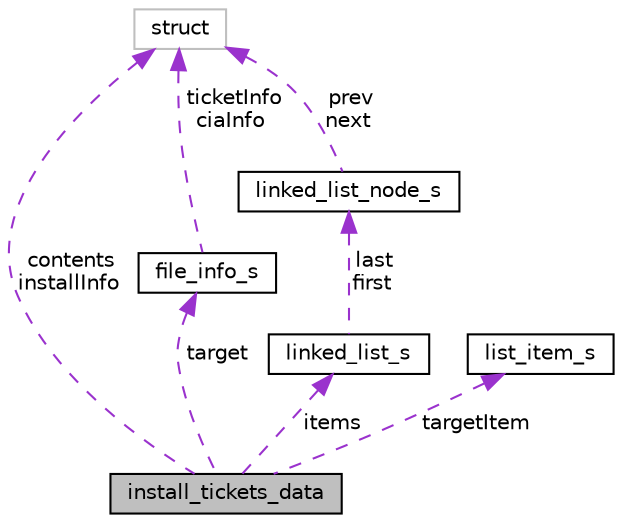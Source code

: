 digraph "install_tickets_data"
{
  edge [fontname="Helvetica",fontsize="10",labelfontname="Helvetica",labelfontsize="10"];
  node [fontname="Helvetica",fontsize="10",shape=record];
  Node1 [label="install_tickets_data",height=0.2,width=0.4,color="black", fillcolor="grey75", style="filled" fontcolor="black"];
  Node2 -> Node1 [dir="back",color="darkorchid3",fontsize="10",style="dashed",label=" contents\ninstallInfo" ,fontname="Helvetica"];
  Node2 [label="struct",height=0.2,width=0.4,color="grey75", fillcolor="white", style="filled"];
  Node3 -> Node1 [dir="back",color="darkorchid3",fontsize="10",style="dashed",label=" target" ,fontname="Helvetica"];
  Node3 [label="file_info_s",height=0.2,width=0.4,color="black", fillcolor="white", style="filled",URL="$structfile__info__s.html"];
  Node2 -> Node3 [dir="back",color="darkorchid3",fontsize="10",style="dashed",label=" ticketInfo\nciaInfo" ,fontname="Helvetica"];
  Node4 -> Node1 [dir="back",color="darkorchid3",fontsize="10",style="dashed",label=" items" ,fontname="Helvetica"];
  Node4 [label="linked_list_s",height=0.2,width=0.4,color="black", fillcolor="white", style="filled",URL="$structlinked__list__s.html"];
  Node5 -> Node4 [dir="back",color="darkorchid3",fontsize="10",style="dashed",label=" last\nfirst" ,fontname="Helvetica"];
  Node5 [label="linked_list_node_s",height=0.2,width=0.4,color="black", fillcolor="white", style="filled",URL="$structlinked__list__node__s.html"];
  Node2 -> Node5 [dir="back",color="darkorchid3",fontsize="10",style="dashed",label=" prev\nnext" ,fontname="Helvetica"];
  Node6 -> Node1 [dir="back",color="darkorchid3",fontsize="10",style="dashed",label=" targetItem" ,fontname="Helvetica"];
  Node6 [label="list_item_s",height=0.2,width=0.4,color="black", fillcolor="white", style="filled",URL="$structlist__item__s.html"];
}
